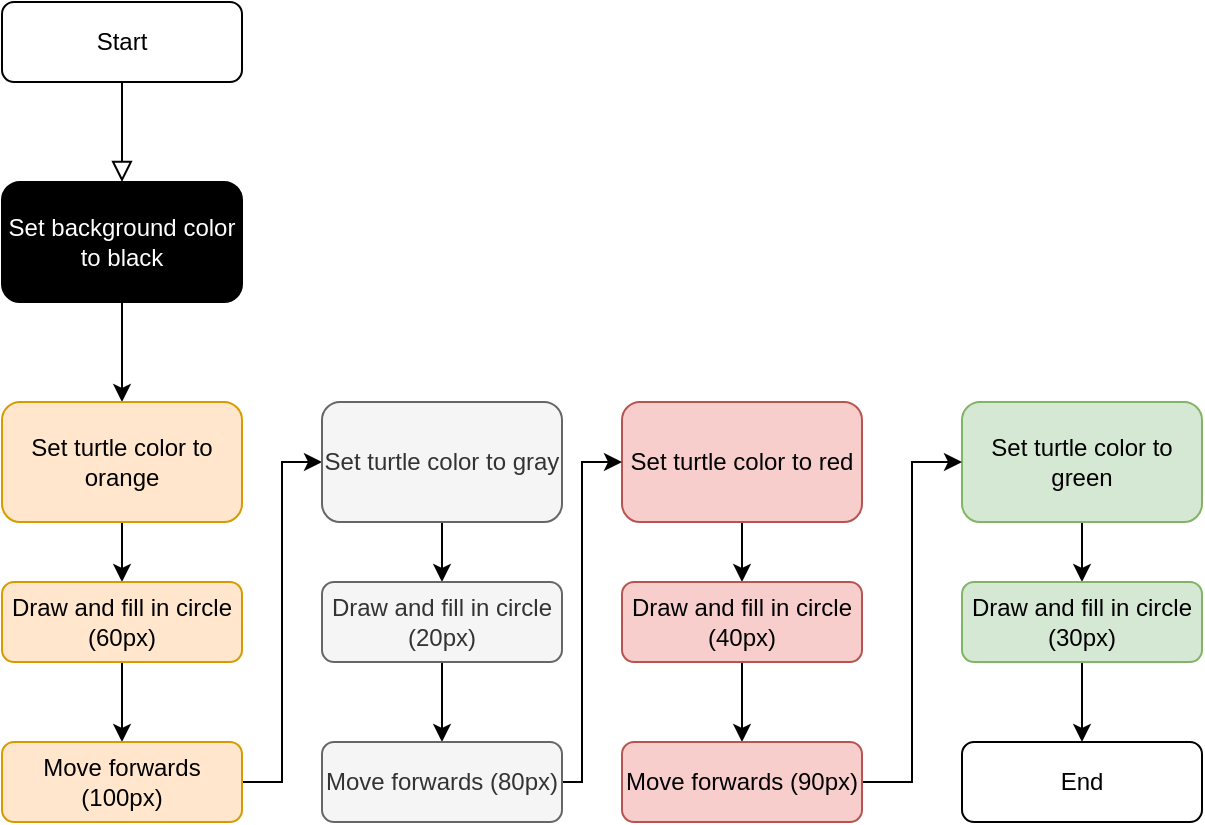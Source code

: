 <mxfile version="24.2.7" type="github">
  <diagram id="C5RBs43oDa-KdzZeNtuy" name="Page-1">
    <mxGraphModel dx="645" dy="1031" grid="1" gridSize="10" guides="1" tooltips="1" connect="1" arrows="1" fold="1" page="1" pageScale="1" pageWidth="827" pageHeight="1169" math="0" shadow="0">
      <root>
        <mxCell id="WIyWlLk6GJQsqaUBKTNV-0" />
        <mxCell id="WIyWlLk6GJQsqaUBKTNV-1" parent="WIyWlLk6GJQsqaUBKTNV-0" />
        <mxCell id="WIyWlLk6GJQsqaUBKTNV-2" value="" style="rounded=0;html=1;jettySize=auto;orthogonalLoop=1;fontSize=11;endArrow=block;endFill=0;endSize=8;strokeWidth=1;shadow=0;labelBackgroundColor=none;edgeStyle=orthogonalEdgeStyle;" parent="WIyWlLk6GJQsqaUBKTNV-1" source="WIyWlLk6GJQsqaUBKTNV-3" edge="1">
          <mxGeometry relative="1" as="geometry">
            <mxPoint x="220" y="170" as="targetPoint" />
          </mxGeometry>
        </mxCell>
        <mxCell id="WIyWlLk6GJQsqaUBKTNV-3" value="Start" style="rounded=1;whiteSpace=wrap;html=1;fontSize=12;glass=0;strokeWidth=1;shadow=0;" parent="WIyWlLk6GJQsqaUBKTNV-1" vertex="1">
          <mxGeometry x="160" y="80" width="120" height="40" as="geometry" />
        </mxCell>
        <mxCell id="WIyWlLk6GJQsqaUBKTNV-11" value="End" style="rounded=1;whiteSpace=wrap;html=1;fontSize=12;glass=0;strokeWidth=1;shadow=0;" parent="WIyWlLk6GJQsqaUBKTNV-1" vertex="1">
          <mxGeometry x="640" y="450" width="120" height="40" as="geometry" />
        </mxCell>
        <mxCell id="ibNRiiqjxGqz51uD4n1g-1" style="edgeStyle=orthogonalEdgeStyle;rounded=0;orthogonalLoop=1;jettySize=auto;html=1;exitX=0.5;exitY=1;exitDx=0;exitDy=0;" edge="1" parent="WIyWlLk6GJQsqaUBKTNV-1" source="ibNRiiqjxGqz51uD4n1g-0">
          <mxGeometry relative="1" as="geometry">
            <mxPoint x="220" y="280" as="targetPoint" />
          </mxGeometry>
        </mxCell>
        <mxCell id="ibNRiiqjxGqz51uD4n1g-0" value="Set background color to black" style="rounded=1;whiteSpace=wrap;html=1;fillColor=#000000;fontColor=#FFFFFF;" vertex="1" parent="WIyWlLk6GJQsqaUBKTNV-1">
          <mxGeometry x="160" y="170" width="120" height="60" as="geometry" />
        </mxCell>
        <mxCell id="ibNRiiqjxGqz51uD4n1g-3" style="edgeStyle=orthogonalEdgeStyle;rounded=0;orthogonalLoop=1;jettySize=auto;html=1;exitX=0.5;exitY=1;exitDx=0;exitDy=0;" edge="1" parent="WIyWlLk6GJQsqaUBKTNV-1" source="ibNRiiqjxGqz51uD4n1g-2">
          <mxGeometry relative="1" as="geometry">
            <mxPoint x="220" y="370" as="targetPoint" />
          </mxGeometry>
        </mxCell>
        <mxCell id="ibNRiiqjxGqz51uD4n1g-2" value="Set turtle color to orange" style="rounded=1;whiteSpace=wrap;html=1;fillColor=#ffe6cc;strokeColor=#d79b00;" vertex="1" parent="WIyWlLk6GJQsqaUBKTNV-1">
          <mxGeometry x="160" y="280" width="120" height="60" as="geometry" />
        </mxCell>
        <mxCell id="ibNRiiqjxGqz51uD4n1g-7" style="edgeStyle=orthogonalEdgeStyle;rounded=0;orthogonalLoop=1;jettySize=auto;html=1;exitX=0.5;exitY=1;exitDx=0;exitDy=0;entryX=0.5;entryY=0;entryDx=0;entryDy=0;" edge="1" parent="WIyWlLk6GJQsqaUBKTNV-1" source="ibNRiiqjxGqz51uD4n1g-4" target="ibNRiiqjxGqz51uD4n1g-6">
          <mxGeometry relative="1" as="geometry" />
        </mxCell>
        <mxCell id="ibNRiiqjxGqz51uD4n1g-4" value="Draw and fill in circle (60px)" style="rounded=1;whiteSpace=wrap;html=1;fillColor=#ffe6cc;strokeColor=#d79b00;" vertex="1" parent="WIyWlLk6GJQsqaUBKTNV-1">
          <mxGeometry x="160" y="370" width="120" height="40" as="geometry" />
        </mxCell>
        <mxCell id="ibNRiiqjxGqz51uD4n1g-9" style="edgeStyle=orthogonalEdgeStyle;rounded=0;orthogonalLoop=1;jettySize=auto;html=1;exitX=1;exitY=0.5;exitDx=0;exitDy=0;entryX=0;entryY=0.5;entryDx=0;entryDy=0;" edge="1" parent="WIyWlLk6GJQsqaUBKTNV-1" source="ibNRiiqjxGqz51uD4n1g-6" target="ibNRiiqjxGqz51uD4n1g-8">
          <mxGeometry relative="1" as="geometry" />
        </mxCell>
        <mxCell id="ibNRiiqjxGqz51uD4n1g-6" value="Move forwards (100px)" style="rounded=1;whiteSpace=wrap;html=1;fillColor=#ffe6cc;strokeColor=#d79b00;" vertex="1" parent="WIyWlLk6GJQsqaUBKTNV-1">
          <mxGeometry x="160" y="450" width="120" height="40" as="geometry" />
        </mxCell>
        <mxCell id="ibNRiiqjxGqz51uD4n1g-19" style="edgeStyle=orthogonalEdgeStyle;rounded=0;orthogonalLoop=1;jettySize=auto;html=1;exitX=0.5;exitY=1;exitDx=0;exitDy=0;entryX=0.5;entryY=0;entryDx=0;entryDy=0;" edge="1" parent="WIyWlLk6GJQsqaUBKTNV-1" source="ibNRiiqjxGqz51uD4n1g-8" target="ibNRiiqjxGqz51uD4n1g-12">
          <mxGeometry relative="1" as="geometry" />
        </mxCell>
        <mxCell id="ibNRiiqjxGqz51uD4n1g-8" value="Set turtle color to gray" style="rounded=1;whiteSpace=wrap;html=1;fillColor=#f5f5f5;strokeColor=#666666;fontColor=#333333;" vertex="1" parent="WIyWlLk6GJQsqaUBKTNV-1">
          <mxGeometry x="320" y="280" width="120" height="60" as="geometry" />
        </mxCell>
        <mxCell id="ibNRiiqjxGqz51uD4n1g-22" style="edgeStyle=orthogonalEdgeStyle;rounded=0;orthogonalLoop=1;jettySize=auto;html=1;exitX=0.5;exitY=1;exitDx=0;exitDy=0;" edge="1" parent="WIyWlLk6GJQsqaUBKTNV-1" source="ibNRiiqjxGqz51uD4n1g-10" target="ibNRiiqjxGqz51uD4n1g-13">
          <mxGeometry relative="1" as="geometry" />
        </mxCell>
        <mxCell id="ibNRiiqjxGqz51uD4n1g-10" value="Set turtle color to red" style="rounded=1;whiteSpace=wrap;html=1;fillColor=#f8cecc;strokeColor=#b85450;" vertex="1" parent="WIyWlLk6GJQsqaUBKTNV-1">
          <mxGeometry x="470" y="280" width="120" height="60" as="geometry" />
        </mxCell>
        <mxCell id="ibNRiiqjxGqz51uD4n1g-25" style="edgeStyle=orthogonalEdgeStyle;rounded=0;orthogonalLoop=1;jettySize=auto;html=1;exitX=0.5;exitY=1;exitDx=0;exitDy=0;" edge="1" parent="WIyWlLk6GJQsqaUBKTNV-1" source="ibNRiiqjxGqz51uD4n1g-11" target="ibNRiiqjxGqz51uD4n1g-15">
          <mxGeometry relative="1" as="geometry" />
        </mxCell>
        <mxCell id="ibNRiiqjxGqz51uD4n1g-11" value="Set turtle color to green" style="rounded=1;whiteSpace=wrap;html=1;fillColor=#d5e8d4;strokeColor=#82b366;" vertex="1" parent="WIyWlLk6GJQsqaUBKTNV-1">
          <mxGeometry x="640" y="280" width="120" height="60" as="geometry" />
        </mxCell>
        <mxCell id="ibNRiiqjxGqz51uD4n1g-20" style="edgeStyle=orthogonalEdgeStyle;rounded=0;orthogonalLoop=1;jettySize=auto;html=1;exitX=0.5;exitY=1;exitDx=0;exitDy=0;entryX=0.5;entryY=0;entryDx=0;entryDy=0;" edge="1" parent="WIyWlLk6GJQsqaUBKTNV-1" source="ibNRiiqjxGqz51uD4n1g-12" target="ibNRiiqjxGqz51uD4n1g-17">
          <mxGeometry relative="1" as="geometry" />
        </mxCell>
        <mxCell id="ibNRiiqjxGqz51uD4n1g-12" value="Draw and fill in circle (20px)" style="rounded=1;whiteSpace=wrap;html=1;fillColor=#f5f5f5;strokeColor=#666666;fontColor=#333333;" vertex="1" parent="WIyWlLk6GJQsqaUBKTNV-1">
          <mxGeometry x="320" y="370" width="120" height="40" as="geometry" />
        </mxCell>
        <mxCell id="ibNRiiqjxGqz51uD4n1g-23" style="edgeStyle=orthogonalEdgeStyle;rounded=0;orthogonalLoop=1;jettySize=auto;html=1;exitX=0.5;exitY=1;exitDx=0;exitDy=0;entryX=0.5;entryY=0;entryDx=0;entryDy=0;" edge="1" parent="WIyWlLk6GJQsqaUBKTNV-1" source="ibNRiiqjxGqz51uD4n1g-13" target="ibNRiiqjxGqz51uD4n1g-16">
          <mxGeometry relative="1" as="geometry" />
        </mxCell>
        <mxCell id="ibNRiiqjxGqz51uD4n1g-13" value="Draw and fill in circle (40px)" style="rounded=1;whiteSpace=wrap;html=1;fillColor=#f8cecc;strokeColor=#b85450;" vertex="1" parent="WIyWlLk6GJQsqaUBKTNV-1">
          <mxGeometry x="470" y="370" width="120" height="40" as="geometry" />
        </mxCell>
        <mxCell id="ibNRiiqjxGqz51uD4n1g-26" style="edgeStyle=orthogonalEdgeStyle;rounded=0;orthogonalLoop=1;jettySize=auto;html=1;exitX=0.5;exitY=1;exitDx=0;exitDy=0;entryX=0.5;entryY=0;entryDx=0;entryDy=0;" edge="1" parent="WIyWlLk6GJQsqaUBKTNV-1" source="ibNRiiqjxGqz51uD4n1g-15" target="WIyWlLk6GJQsqaUBKTNV-11">
          <mxGeometry relative="1" as="geometry" />
        </mxCell>
        <mxCell id="ibNRiiqjxGqz51uD4n1g-15" value="Draw and fill in circle (30px)" style="rounded=1;whiteSpace=wrap;html=1;fillColor=#d5e8d4;strokeColor=#82b366;" vertex="1" parent="WIyWlLk6GJQsqaUBKTNV-1">
          <mxGeometry x="640" y="370" width="120" height="40" as="geometry" />
        </mxCell>
        <mxCell id="ibNRiiqjxGqz51uD4n1g-24" style="edgeStyle=orthogonalEdgeStyle;rounded=0;orthogonalLoop=1;jettySize=auto;html=1;exitX=1;exitY=0.5;exitDx=0;exitDy=0;entryX=0;entryY=0.5;entryDx=0;entryDy=0;" edge="1" parent="WIyWlLk6GJQsqaUBKTNV-1" source="ibNRiiqjxGqz51uD4n1g-16" target="ibNRiiqjxGqz51uD4n1g-11">
          <mxGeometry relative="1" as="geometry" />
        </mxCell>
        <mxCell id="ibNRiiqjxGqz51uD4n1g-16" value="Move forwards (90px)" style="rounded=1;whiteSpace=wrap;html=1;fillColor=#f8cecc;strokeColor=#b85450;" vertex="1" parent="WIyWlLk6GJQsqaUBKTNV-1">
          <mxGeometry x="470" y="450" width="120" height="40" as="geometry" />
        </mxCell>
        <mxCell id="ibNRiiqjxGqz51uD4n1g-21" style="edgeStyle=orthogonalEdgeStyle;rounded=0;orthogonalLoop=1;jettySize=auto;html=1;exitX=1;exitY=0.5;exitDx=0;exitDy=0;entryX=0;entryY=0.5;entryDx=0;entryDy=0;" edge="1" parent="WIyWlLk6GJQsqaUBKTNV-1" source="ibNRiiqjxGqz51uD4n1g-17" target="ibNRiiqjxGqz51uD4n1g-10">
          <mxGeometry relative="1" as="geometry">
            <Array as="points">
              <mxPoint x="450" y="470" />
              <mxPoint x="450" y="310" />
            </Array>
          </mxGeometry>
        </mxCell>
        <mxCell id="ibNRiiqjxGqz51uD4n1g-17" value="Move forwards (80px)" style="rounded=1;whiteSpace=wrap;html=1;fillColor=#f5f5f5;strokeColor=#666666;fontColor=#333333;" vertex="1" parent="WIyWlLk6GJQsqaUBKTNV-1">
          <mxGeometry x="320" y="450" width="120" height="40" as="geometry" />
        </mxCell>
      </root>
    </mxGraphModel>
  </diagram>
</mxfile>
